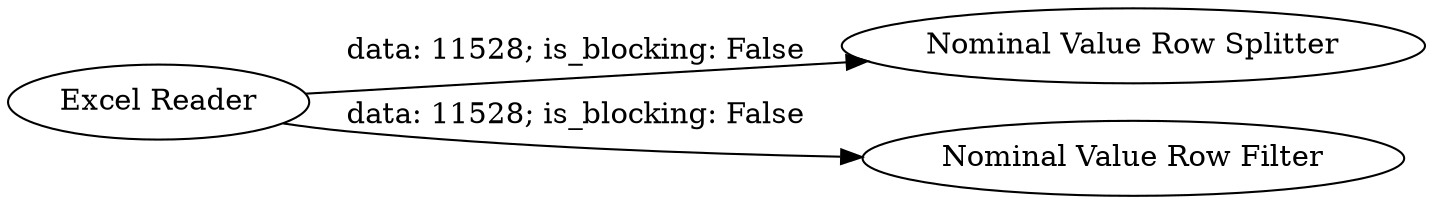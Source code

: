 digraph {
	"-5900706808997134163_87" [label="Nominal Value Row Splitter"]
	"-5900706808997134163_88" [label="Nominal Value Row Filter"]
	"-5900706808997134163_77" [label="Excel Reader"]
	"-5900706808997134163_77" -> "-5900706808997134163_87" [label="data: 11528; is_blocking: False"]
	"-5900706808997134163_77" -> "-5900706808997134163_88" [label="data: 11528; is_blocking: False"]
	rankdir=LR
}
